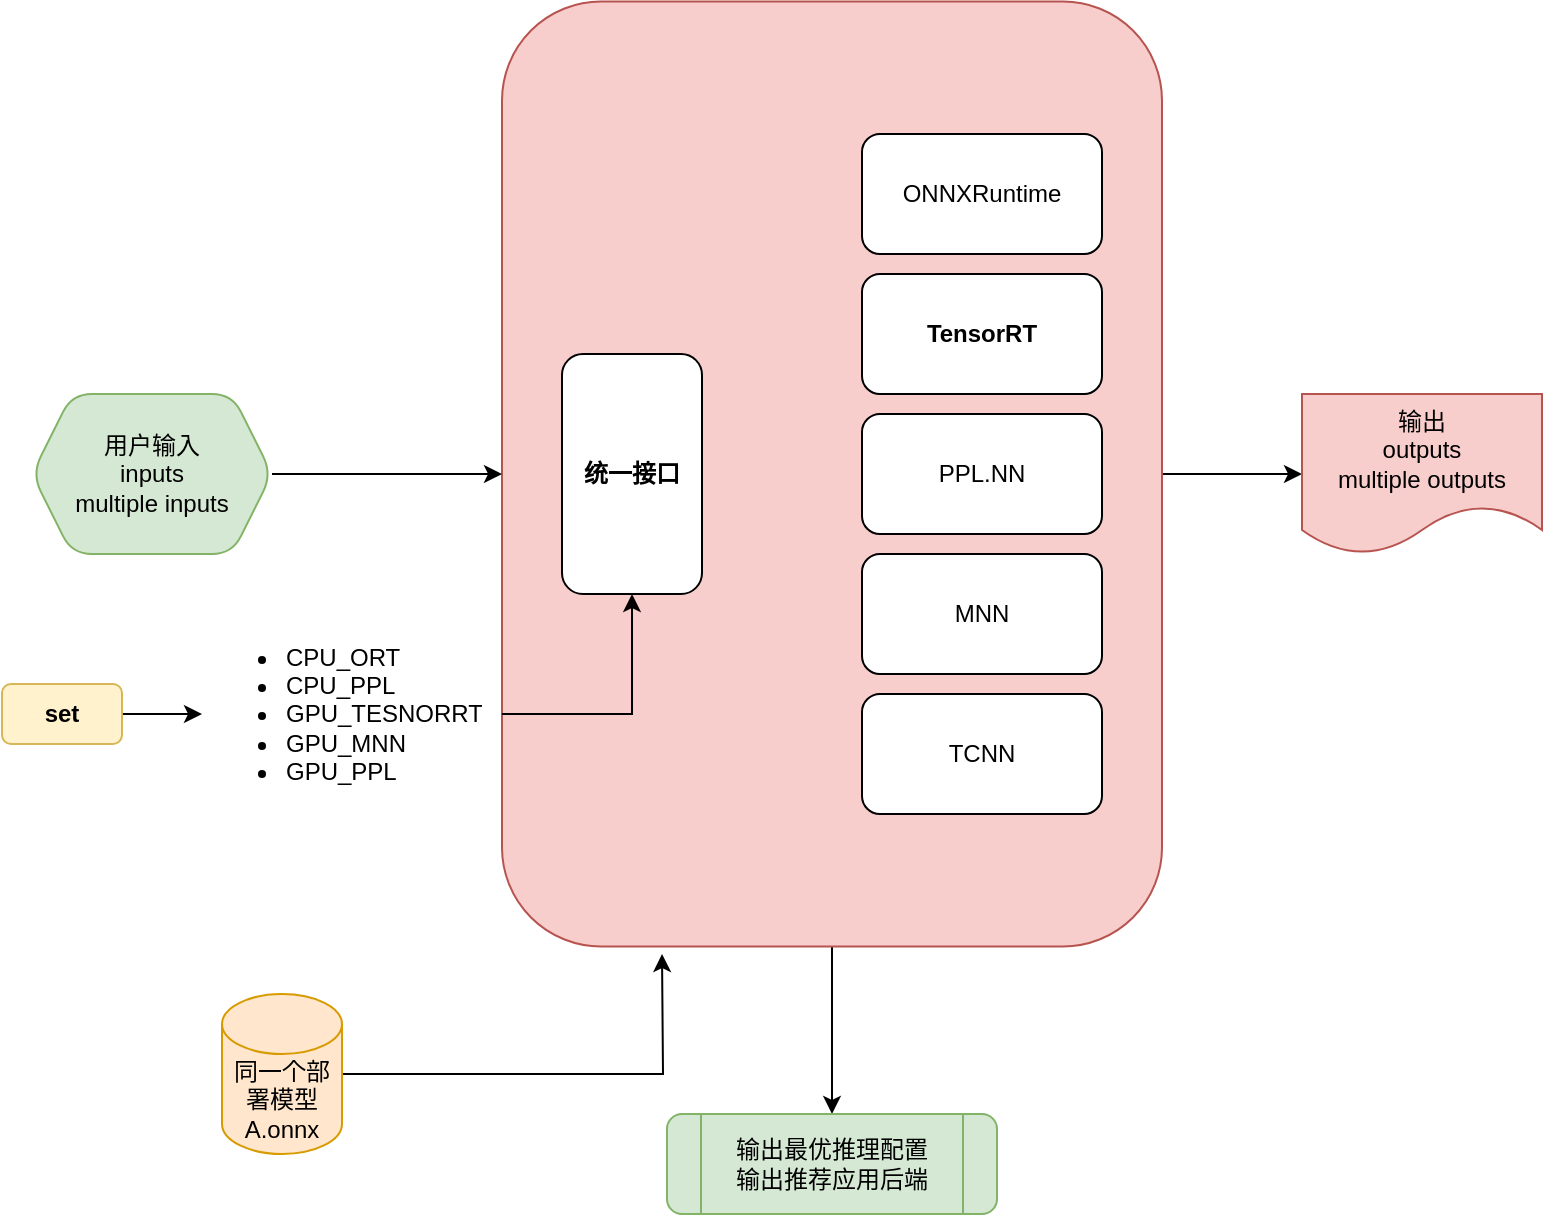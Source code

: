 <mxfile version="20.2.2" type="github"><diagram id="W0OQ7C1DkC0eSfQlPHmk" name="Page-1"><mxGraphModel dx="1699" dy="919" grid="1" gridSize="10" guides="1" tooltips="1" connect="1" arrows="1" fold="1" page="1" pageScale="1" pageWidth="850" pageHeight="1100" math="0" shadow="0"><root><mxCell id="0"/><mxCell id="1" parent="0"/><mxCell id="GF00Egm_KvzoaGh1tjhl-17" value="" style="edgeStyle=orthogonalEdgeStyle;rounded=0;orthogonalLoop=1;jettySize=auto;html=1;" edge="1" parent="1" source="GF00Egm_KvzoaGh1tjhl-2" target="GF00Egm_KvzoaGh1tjhl-16"><mxGeometry relative="1" as="geometry"/></mxCell><mxCell id="GF00Egm_KvzoaGh1tjhl-22" value="" style="edgeStyle=orthogonalEdgeStyle;rounded=0;orthogonalLoop=1;jettySize=auto;html=1;" edge="1" parent="1" source="GF00Egm_KvzoaGh1tjhl-2" target="GF00Egm_KvzoaGh1tjhl-21"><mxGeometry relative="1" as="geometry"/></mxCell><mxCell id="GF00Egm_KvzoaGh1tjhl-2" value="" style="rounded=1;whiteSpace=wrap;html=1;fillColor=#f8cecc;strokeColor=#b85450;" vertex="1" parent="1"><mxGeometry x="140" y="173.75" width="330" height="472.5" as="geometry"/></mxCell><mxCell id="GF00Egm_KvzoaGh1tjhl-5" style="edgeStyle=orthogonalEdgeStyle;rounded=0;orthogonalLoop=1;jettySize=auto;html=1;entryX=0;entryY=0.5;entryDx=0;entryDy=0;" edge="1" parent="1" source="GF00Egm_KvzoaGh1tjhl-3" target="GF00Egm_KvzoaGh1tjhl-2"><mxGeometry relative="1" as="geometry"/></mxCell><mxCell id="GF00Egm_KvzoaGh1tjhl-3" value="用户输入&lt;br&gt;inputs&lt;br&gt;multiple inputs" style="shape=hexagon;perimeter=hexagonPerimeter2;whiteSpace=wrap;html=1;fixedSize=1;fillColor=#d5e8d4;strokeColor=#82b366;rounded=1;" vertex="1" parent="1"><mxGeometry x="-95" y="370" width="120" height="80" as="geometry"/></mxCell><mxCell id="GF00Egm_KvzoaGh1tjhl-6" value="ONNXRuntime" style="rounded=1;whiteSpace=wrap;html=1;fontStyle=0" vertex="1" parent="1"><mxGeometry x="320" y="240" width="120" height="60" as="geometry"/></mxCell><mxCell id="GF00Egm_KvzoaGh1tjhl-7" value="TensorRT" style="rounded=1;whiteSpace=wrap;html=1;fontStyle=1" vertex="1" parent="1"><mxGeometry x="320" y="310" width="120" height="60" as="geometry"/></mxCell><mxCell id="GF00Egm_KvzoaGh1tjhl-8" value="PPL.NN" style="rounded=1;whiteSpace=wrap;html=1;" vertex="1" parent="1"><mxGeometry x="320" y="380" width="120" height="60" as="geometry"/></mxCell><mxCell id="GF00Egm_KvzoaGh1tjhl-9" value="MNN" style="rounded=1;whiteSpace=wrap;html=1;" vertex="1" parent="1"><mxGeometry x="320" y="450" width="120" height="60" as="geometry"/></mxCell><mxCell id="GF00Egm_KvzoaGh1tjhl-10" value="TCNN" style="rounded=1;whiteSpace=wrap;html=1;" vertex="1" parent="1"><mxGeometry x="320" y="520" width="120" height="60" as="geometry"/></mxCell><mxCell id="GF00Egm_KvzoaGh1tjhl-11" value="统一接口" style="rounded=1;whiteSpace=wrap;html=1;fontStyle=1" vertex="1" parent="1"><mxGeometry x="170" y="350" width="70" height="120" as="geometry"/></mxCell><mxCell id="GF00Egm_KvzoaGh1tjhl-15" style="edgeStyle=orthogonalEdgeStyle;rounded=0;orthogonalLoop=1;jettySize=auto;html=1;" edge="1" parent="1" source="GF00Egm_KvzoaGh1tjhl-12" target="GF00Egm_KvzoaGh1tjhl-11"><mxGeometry relative="1" as="geometry"/></mxCell><mxCell id="GF00Egm_KvzoaGh1tjhl-12" value="&lt;ul&gt;&lt;li&gt;CPU_ORT&lt;/li&gt;&lt;li&gt;CPU_PPL&lt;/li&gt;&lt;li&gt;GPU_TESNORRT&lt;/li&gt;&lt;li&gt;GPU_MNN&lt;/li&gt;&lt;li&gt;GPU_PPL&lt;/li&gt;&lt;/ul&gt;" style="text;strokeColor=none;fillColor=none;html=1;whiteSpace=wrap;verticalAlign=middle;overflow=hidden;" vertex="1" parent="1"><mxGeometry x="-10" y="480" width="150" height="100" as="geometry"/></mxCell><mxCell id="GF00Egm_KvzoaGh1tjhl-14" style="edgeStyle=orthogonalEdgeStyle;rounded=0;orthogonalLoop=1;jettySize=auto;html=1;" edge="1" parent="1" source="GF00Egm_KvzoaGh1tjhl-13" target="GF00Egm_KvzoaGh1tjhl-12"><mxGeometry relative="1" as="geometry"/></mxCell><mxCell id="GF00Egm_KvzoaGh1tjhl-13" value="set" style="rounded=1;whiteSpace=wrap;html=1;fillColor=#fff2cc;strokeColor=#d6b656;fontStyle=1" vertex="1" parent="1"><mxGeometry x="-110" y="515" width="60" height="30" as="geometry"/></mxCell><mxCell id="GF00Egm_KvzoaGh1tjhl-16" value="输出&lt;br&gt;outputs&lt;br&gt;multiple outputs" style="shape=document;whiteSpace=wrap;html=1;boundedLbl=1;fillColor=#f8cecc;strokeColor=#b85450;rounded=1;" vertex="1" parent="1"><mxGeometry x="540" y="370" width="120" height="80" as="geometry"/></mxCell><mxCell id="GF00Egm_KvzoaGh1tjhl-19" style="edgeStyle=orthogonalEdgeStyle;rounded=0;orthogonalLoop=1;jettySize=auto;html=1;" edge="1" parent="1" source="GF00Egm_KvzoaGh1tjhl-18"><mxGeometry relative="1" as="geometry"><mxPoint x="220" y="650" as="targetPoint"/></mxGeometry></mxCell><mxCell id="GF00Egm_KvzoaGh1tjhl-18" value="同一个部署模型&lt;br&gt;A.onnx" style="shape=cylinder3;whiteSpace=wrap;html=1;boundedLbl=1;backgroundOutline=1;size=15;fillColor=#ffe6cc;strokeColor=#d79b00;" vertex="1" parent="1"><mxGeometry y="670" width="60" height="80" as="geometry"/></mxCell><mxCell id="GF00Egm_KvzoaGh1tjhl-21" value="输出最优推理配置&lt;br&gt;输出推荐应用后端" style="shape=process;whiteSpace=wrap;html=1;backgroundOutline=1;fillColor=#d5e8d4;strokeColor=#82b366;rounded=1;" vertex="1" parent="1"><mxGeometry x="222.5" y="730" width="165" height="50" as="geometry"/></mxCell></root></mxGraphModel></diagram></mxfile>